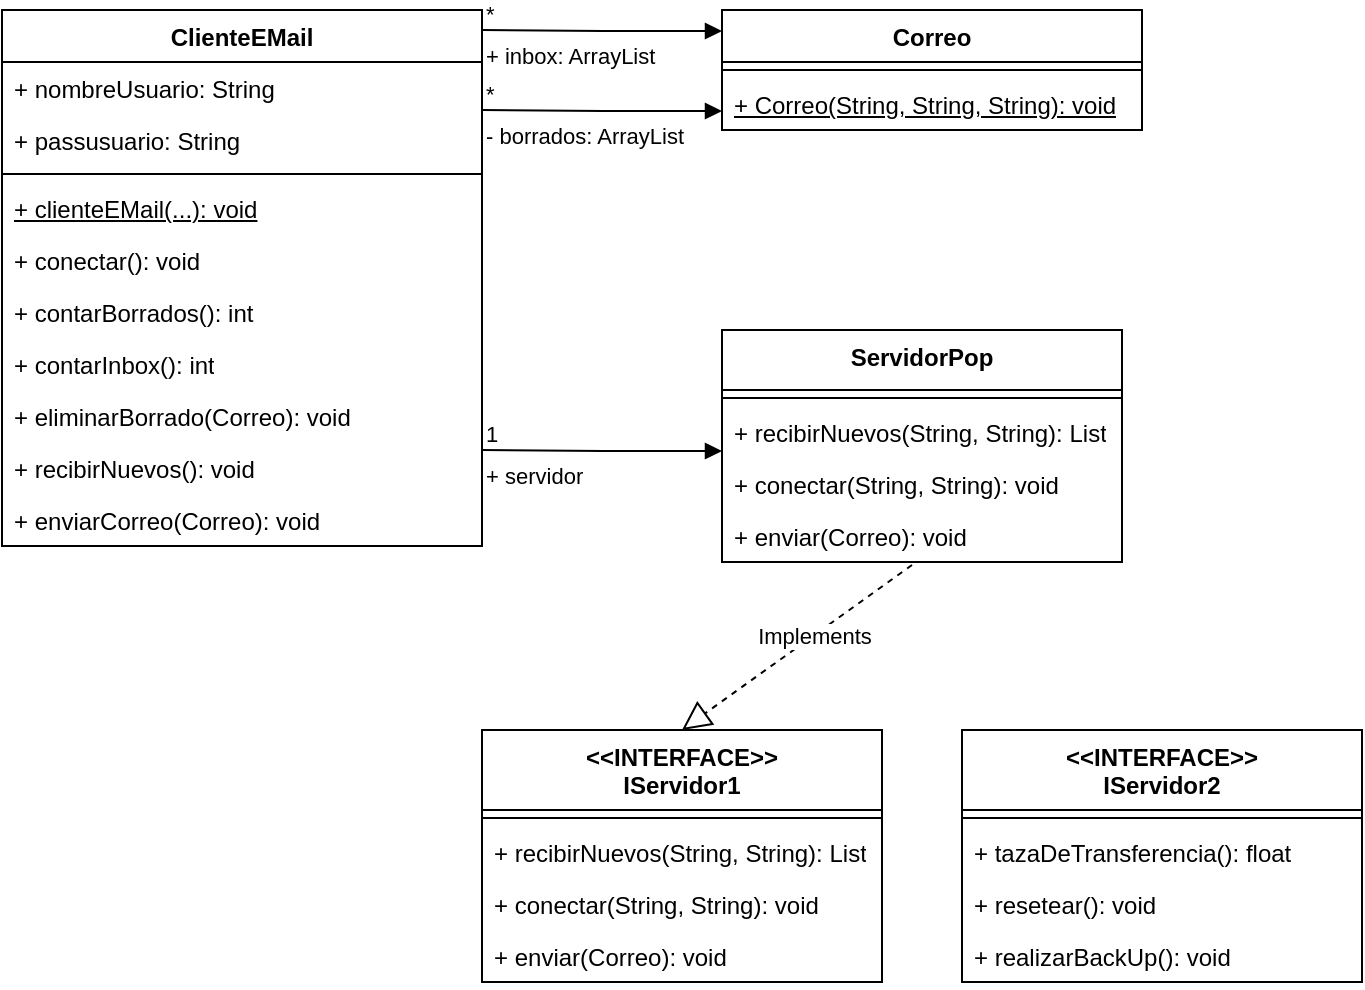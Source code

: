 <mxfile version="28.2.3">
  <diagram name="Página-1" id="mWetaZpddyGDIrYc1dja">
    <mxGraphModel dx="1079" dy="523" grid="1" gridSize="10" guides="1" tooltips="1" connect="1" arrows="1" fold="1" page="1" pageScale="1" pageWidth="827" pageHeight="1169" math="0" shadow="0">
      <root>
        <mxCell id="0" />
        <mxCell id="1" parent="0" />
        <mxCell id="966VsZFO2NSssU7ia61m-1" value="ClienteEMail" style="swimlane;fontStyle=1;align=center;verticalAlign=top;childLayout=stackLayout;horizontal=1;startSize=26;horizontalStack=0;resizeParent=1;resizeParentMax=0;resizeLast=0;collapsible=1;marginBottom=0;whiteSpace=wrap;html=1;" parent="1" vertex="1">
          <mxGeometry y="40" width="240" height="268" as="geometry" />
        </mxCell>
        <mxCell id="966VsZFO2NSssU7ia61m-6" value="+ nombreUsuario: String" style="text;strokeColor=none;fillColor=none;align=left;verticalAlign=top;spacingLeft=4;spacingRight=4;overflow=hidden;rotatable=0;points=[[0,0.5],[1,0.5]];portConstraint=eastwest;whiteSpace=wrap;html=1;" parent="966VsZFO2NSssU7ia61m-1" vertex="1">
          <mxGeometry y="26" width="240" height="26" as="geometry" />
        </mxCell>
        <mxCell id="966VsZFO2NSssU7ia61m-5" value="+ passusuario: String" style="text;strokeColor=none;fillColor=none;align=left;verticalAlign=top;spacingLeft=4;spacingRight=4;overflow=hidden;rotatable=0;points=[[0,0.5],[1,0.5]];portConstraint=eastwest;whiteSpace=wrap;html=1;" parent="966VsZFO2NSssU7ia61m-1" vertex="1">
          <mxGeometry y="52" width="240" height="26" as="geometry" />
        </mxCell>
        <mxCell id="966VsZFO2NSssU7ia61m-3" value="" style="line;strokeWidth=1;fillColor=none;align=left;verticalAlign=middle;spacingTop=-1;spacingLeft=3;spacingRight=3;rotatable=0;labelPosition=right;points=[];portConstraint=eastwest;strokeColor=inherit;" parent="966VsZFO2NSssU7ia61m-1" vertex="1">
          <mxGeometry y="78" width="240" height="8" as="geometry" />
        </mxCell>
        <mxCell id="966VsZFO2NSssU7ia61m-4" value="&lt;u&gt;+ clienteEMail(...): void&lt;/u&gt;" style="text;strokeColor=none;fillColor=none;align=left;verticalAlign=top;spacingLeft=4;spacingRight=4;overflow=hidden;rotatable=0;points=[[0,0.5],[1,0.5]];portConstraint=eastwest;whiteSpace=wrap;html=1;" parent="966VsZFO2NSssU7ia61m-1" vertex="1">
          <mxGeometry y="86" width="240" height="26" as="geometry" />
        </mxCell>
        <mxCell id="966VsZFO2NSssU7ia61m-8" value="+ conectar(): void" style="text;strokeColor=none;fillColor=none;align=left;verticalAlign=top;spacingLeft=4;spacingRight=4;overflow=hidden;rotatable=0;points=[[0,0.5],[1,0.5]];portConstraint=eastwest;whiteSpace=wrap;html=1;" parent="966VsZFO2NSssU7ia61m-1" vertex="1">
          <mxGeometry y="112" width="240" height="26" as="geometry" />
        </mxCell>
        <mxCell id="966VsZFO2NSssU7ia61m-9" value="+ contarBorrados(): int" style="text;strokeColor=none;fillColor=none;align=left;verticalAlign=top;spacingLeft=4;spacingRight=4;overflow=hidden;rotatable=0;points=[[0,0.5],[1,0.5]];portConstraint=eastwest;whiteSpace=wrap;html=1;" parent="966VsZFO2NSssU7ia61m-1" vertex="1">
          <mxGeometry y="138" width="240" height="26" as="geometry" />
        </mxCell>
        <mxCell id="966VsZFO2NSssU7ia61m-10" value="+ contarInbox(): int" style="text;strokeColor=none;fillColor=none;align=left;verticalAlign=top;spacingLeft=4;spacingRight=4;overflow=hidden;rotatable=0;points=[[0,0.5],[1,0.5]];portConstraint=eastwest;whiteSpace=wrap;html=1;" parent="966VsZFO2NSssU7ia61m-1" vertex="1">
          <mxGeometry y="164" width="240" height="26" as="geometry" />
        </mxCell>
        <mxCell id="966VsZFO2NSssU7ia61m-11" value="+ eliminarBorrado(Correo): void" style="text;strokeColor=none;fillColor=none;align=left;verticalAlign=top;spacingLeft=4;spacingRight=4;overflow=hidden;rotatable=0;points=[[0,0.5],[1,0.5]];portConstraint=eastwest;whiteSpace=wrap;html=1;" parent="966VsZFO2NSssU7ia61m-1" vertex="1">
          <mxGeometry y="190" width="240" height="26" as="geometry" />
        </mxCell>
        <mxCell id="966VsZFO2NSssU7ia61m-12" value="+ recibirNuevos(): void" style="text;strokeColor=none;fillColor=none;align=left;verticalAlign=top;spacingLeft=4;spacingRight=4;overflow=hidden;rotatable=0;points=[[0,0.5],[1,0.5]];portConstraint=eastwest;whiteSpace=wrap;html=1;" parent="966VsZFO2NSssU7ia61m-1" vertex="1">
          <mxGeometry y="216" width="240" height="26" as="geometry" />
        </mxCell>
        <mxCell id="966VsZFO2NSssU7ia61m-13" value="+ enviarCorreo(Correo): void" style="text;strokeColor=none;fillColor=none;align=left;verticalAlign=top;spacingLeft=4;spacingRight=4;overflow=hidden;rotatable=0;points=[[0,0.5],[1,0.5]];portConstraint=eastwest;whiteSpace=wrap;html=1;" parent="966VsZFO2NSssU7ia61m-1" vertex="1">
          <mxGeometry y="242" width="240" height="26" as="geometry" />
        </mxCell>
        <mxCell id="966VsZFO2NSssU7ia61m-26" value="Correo" style="swimlane;fontStyle=1;align=center;verticalAlign=top;childLayout=stackLayout;horizontal=1;startSize=26;horizontalStack=0;resizeParent=1;resizeParentMax=0;resizeLast=0;collapsible=1;marginBottom=0;whiteSpace=wrap;html=1;" parent="1" vertex="1">
          <mxGeometry x="360" y="40" width="210" height="60" as="geometry" />
        </mxCell>
        <mxCell id="966VsZFO2NSssU7ia61m-28" value="" style="line;strokeWidth=1;fillColor=none;align=left;verticalAlign=middle;spacingTop=-1;spacingLeft=3;spacingRight=3;rotatable=0;labelPosition=right;points=[];portConstraint=eastwest;strokeColor=inherit;" parent="966VsZFO2NSssU7ia61m-26" vertex="1">
          <mxGeometry y="26" width="210" height="8" as="geometry" />
        </mxCell>
        <mxCell id="966VsZFO2NSssU7ia61m-29" value="&lt;u&gt;+ Correo(String, String, String): void&lt;/u&gt;" style="text;strokeColor=none;fillColor=none;align=left;verticalAlign=top;spacingLeft=4;spacingRight=4;overflow=hidden;rotatable=0;points=[[0,0.5],[1,0.5]];portConstraint=eastwest;whiteSpace=wrap;html=1;" parent="966VsZFO2NSssU7ia61m-26" vertex="1">
          <mxGeometry y="34" width="210" height="26" as="geometry" />
        </mxCell>
        <mxCell id="966VsZFO2NSssU7ia61m-30" value="+ inbox: ArrayList" style="endArrow=block;endFill=1;html=1;edgeStyle=orthogonalEdgeStyle;align=left;verticalAlign=top;rounded=0;" parent="1" edge="1">
          <mxGeometry x="-1" relative="1" as="geometry">
            <mxPoint x="240" y="50.0" as="sourcePoint" />
            <mxPoint x="360" y="50.5" as="targetPoint" />
          </mxGeometry>
        </mxCell>
        <mxCell id="966VsZFO2NSssU7ia61m-31" value="*" style="edgeLabel;resizable=0;html=1;align=left;verticalAlign=bottom;" parent="966VsZFO2NSssU7ia61m-30" connectable="0" vertex="1">
          <mxGeometry x="-1" relative="1" as="geometry" />
        </mxCell>
        <mxCell id="966VsZFO2NSssU7ia61m-32" value="- borrados: ArrayList" style="endArrow=block;endFill=1;html=1;edgeStyle=orthogonalEdgeStyle;align=left;verticalAlign=top;rounded=0;" parent="1" edge="1">
          <mxGeometry x="-1" relative="1" as="geometry">
            <mxPoint x="240" y="90" as="sourcePoint" />
            <mxPoint x="360" y="90.5" as="targetPoint" />
          </mxGeometry>
        </mxCell>
        <mxCell id="966VsZFO2NSssU7ia61m-33" value="*" style="edgeLabel;resizable=0;html=1;align=left;verticalAlign=bottom;" parent="966VsZFO2NSssU7ia61m-32" connectable="0" vertex="1">
          <mxGeometry x="-1" relative="1" as="geometry" />
        </mxCell>
        <mxCell id="966VsZFO2NSssU7ia61m-34" value="&lt;div&gt;&amp;lt;&amp;lt;INTERFACE&amp;gt;&amp;gt;&lt;/div&gt;IServidor2" style="swimlane;fontStyle=1;align=center;verticalAlign=top;childLayout=stackLayout;horizontal=1;startSize=40;horizontalStack=0;resizeParent=1;resizeParentMax=0;resizeLast=0;collapsible=1;marginBottom=0;whiteSpace=wrap;html=1;" parent="1" vertex="1">
          <mxGeometry x="480" y="400" width="200" height="126" as="geometry" />
        </mxCell>
        <mxCell id="966VsZFO2NSssU7ia61m-36" value="" style="line;strokeWidth=1;fillColor=none;align=left;verticalAlign=middle;spacingTop=-1;spacingLeft=3;spacingRight=3;rotatable=0;labelPosition=right;points=[];portConstraint=eastwest;strokeColor=inherit;" parent="966VsZFO2NSssU7ia61m-34" vertex="1">
          <mxGeometry y="40" width="200" height="8" as="geometry" />
        </mxCell>
        <mxCell id="966VsZFO2NSssU7ia61m-40" value="+ tazaDeTransferencia(): float" style="text;strokeColor=none;fillColor=none;align=left;verticalAlign=top;spacingLeft=4;spacingRight=4;overflow=hidden;rotatable=0;points=[[0,0.5],[1,0.5]];portConstraint=eastwest;whiteSpace=wrap;html=1;" parent="966VsZFO2NSssU7ia61m-34" vertex="1">
          <mxGeometry y="48" width="200" height="26" as="geometry" />
        </mxCell>
        <mxCell id="966VsZFO2NSssU7ia61m-41" value="+ resetear(): void" style="text;strokeColor=none;fillColor=none;align=left;verticalAlign=top;spacingLeft=4;spacingRight=4;overflow=hidden;rotatable=0;points=[[0,0.5],[1,0.5]];portConstraint=eastwest;whiteSpace=wrap;html=1;" parent="966VsZFO2NSssU7ia61m-34" vertex="1">
          <mxGeometry y="74" width="200" height="26" as="geometry" />
        </mxCell>
        <mxCell id="966VsZFO2NSssU7ia61m-42" value="+ realizarBackUp(): void" style="text;strokeColor=none;fillColor=none;align=left;verticalAlign=top;spacingLeft=4;spacingRight=4;overflow=hidden;rotatable=0;points=[[0,0.5],[1,0.5]];portConstraint=eastwest;whiteSpace=wrap;html=1;" parent="966VsZFO2NSssU7ia61m-34" vertex="1">
          <mxGeometry y="100" width="200" height="26" as="geometry" />
        </mxCell>
        <mxCell id="966VsZFO2NSssU7ia61m-43" value="&lt;div&gt;&lt;span style=&quot;background-color: transparent; color: light-dark(rgb(0, 0, 0), rgb(255, 255, 255));&quot;&gt;ServidorPop&lt;/span&gt;&lt;/div&gt;" style="swimlane;fontStyle=1;align=center;verticalAlign=top;childLayout=stackLayout;horizontal=1;startSize=30;horizontalStack=0;resizeParent=1;resizeParentMax=0;resizeLast=0;collapsible=1;marginBottom=0;whiteSpace=wrap;html=1;" parent="1" vertex="1">
          <mxGeometry x="360" y="200" width="200" height="116" as="geometry" />
        </mxCell>
        <mxCell id="966VsZFO2NSssU7ia61m-44" value="" style="line;strokeWidth=1;fillColor=none;align=left;verticalAlign=middle;spacingTop=-1;spacingLeft=3;spacingRight=3;rotatable=0;labelPosition=right;points=[];portConstraint=eastwest;strokeColor=inherit;" parent="966VsZFO2NSssU7ia61m-43" vertex="1">
          <mxGeometry y="30" width="200" height="8" as="geometry" />
        </mxCell>
        <mxCell id="966VsZFO2NSssU7ia61m-45" value="+ recibirNuevos(String, String): List" style="text;strokeColor=none;fillColor=none;align=left;verticalAlign=top;spacingLeft=4;spacingRight=4;overflow=hidden;rotatable=0;points=[[0,0.5],[1,0.5]];portConstraint=eastwest;whiteSpace=wrap;html=1;" parent="966VsZFO2NSssU7ia61m-43" vertex="1">
          <mxGeometry y="38" width="200" height="26" as="geometry" />
        </mxCell>
        <mxCell id="966VsZFO2NSssU7ia61m-46" value="+ conectar(String, String): void" style="text;strokeColor=none;fillColor=none;align=left;verticalAlign=top;spacingLeft=4;spacingRight=4;overflow=hidden;rotatable=0;points=[[0,0.5],[1,0.5]];portConstraint=eastwest;whiteSpace=wrap;html=1;" parent="966VsZFO2NSssU7ia61m-43" vertex="1">
          <mxGeometry y="64" width="200" height="26" as="geometry" />
        </mxCell>
        <mxCell id="966VsZFO2NSssU7ia61m-47" value="+ enviar(Correo): void" style="text;strokeColor=none;fillColor=none;align=left;verticalAlign=top;spacingLeft=4;spacingRight=4;overflow=hidden;rotatable=0;points=[[0,0.5],[1,0.5]];portConstraint=eastwest;whiteSpace=wrap;html=1;" parent="966VsZFO2NSssU7ia61m-43" vertex="1">
          <mxGeometry y="90" width="200" height="26" as="geometry" />
        </mxCell>
        <mxCell id="966VsZFO2NSssU7ia61m-52" value="" style="endArrow=block;dashed=1;endFill=0;endSize=12;html=1;rounded=0;exitX=0.475;exitY=1.058;exitDx=0;exitDy=0;exitPerimeter=0;entryX=0.5;entryY=0;entryDx=0;entryDy=0;" parent="1" source="966VsZFO2NSssU7ia61m-47" target="ZIcM2_70RttKwK5Gnfpt-1" edge="1">
          <mxGeometry width="160" relative="1" as="geometry">
            <mxPoint x="460.4" y="395.222" as="sourcePoint" />
            <mxPoint x="260" y="392.89" as="targetPoint" />
          </mxGeometry>
        </mxCell>
        <mxCell id="966VsZFO2NSssU7ia61m-55" value="Implements" style="edgeLabel;html=1;align=center;verticalAlign=middle;resizable=0;points=[];" parent="966VsZFO2NSssU7ia61m-52" vertex="1" connectable="0">
          <mxGeometry x="-0.144" relative="1" as="geometry">
            <mxPoint as="offset" />
          </mxGeometry>
        </mxCell>
        <mxCell id="966VsZFO2NSssU7ia61m-53" value="+ servidor" style="endArrow=block;endFill=1;html=1;edgeStyle=orthogonalEdgeStyle;align=left;verticalAlign=top;rounded=0;" parent="1" edge="1">
          <mxGeometry x="-1" relative="1" as="geometry">
            <mxPoint x="240" y="260" as="sourcePoint" />
            <mxPoint x="360" y="260.5" as="targetPoint" />
          </mxGeometry>
        </mxCell>
        <mxCell id="966VsZFO2NSssU7ia61m-54" value="1" style="edgeLabel;resizable=0;html=1;align=left;verticalAlign=bottom;" parent="966VsZFO2NSssU7ia61m-53" connectable="0" vertex="1">
          <mxGeometry x="-1" relative="1" as="geometry" />
        </mxCell>
        <mxCell id="ZIcM2_70RttKwK5Gnfpt-1" value="&lt;div&gt;&amp;lt;&amp;lt;INTERFACE&amp;gt;&amp;gt;&lt;/div&gt;IServidor1" style="swimlane;fontStyle=1;align=center;verticalAlign=top;childLayout=stackLayout;horizontal=1;startSize=40;horizontalStack=0;resizeParent=1;resizeParentMax=0;resizeLast=0;collapsible=1;marginBottom=0;whiteSpace=wrap;html=1;" vertex="1" parent="1">
          <mxGeometry x="240" y="400" width="200" height="126" as="geometry" />
        </mxCell>
        <mxCell id="ZIcM2_70RttKwK5Gnfpt-2" value="" style="line;strokeWidth=1;fillColor=none;align=left;verticalAlign=middle;spacingTop=-1;spacingLeft=3;spacingRight=3;rotatable=0;labelPosition=right;points=[];portConstraint=eastwest;strokeColor=inherit;" vertex="1" parent="ZIcM2_70RttKwK5Gnfpt-1">
          <mxGeometry y="40" width="200" height="8" as="geometry" />
        </mxCell>
        <mxCell id="ZIcM2_70RttKwK5Gnfpt-3" value="+ recibirNuevos(String, String): List" style="text;strokeColor=none;fillColor=none;align=left;verticalAlign=top;spacingLeft=4;spacingRight=4;overflow=hidden;rotatable=0;points=[[0,0.5],[1,0.5]];portConstraint=eastwest;whiteSpace=wrap;html=1;" vertex="1" parent="ZIcM2_70RttKwK5Gnfpt-1">
          <mxGeometry y="48" width="200" height="26" as="geometry" />
        </mxCell>
        <mxCell id="ZIcM2_70RttKwK5Gnfpt-4" value="+ conectar(String, String): void" style="text;strokeColor=none;fillColor=none;align=left;verticalAlign=top;spacingLeft=4;spacingRight=4;overflow=hidden;rotatable=0;points=[[0,0.5],[1,0.5]];portConstraint=eastwest;whiteSpace=wrap;html=1;" vertex="1" parent="ZIcM2_70RttKwK5Gnfpt-1">
          <mxGeometry y="74" width="200" height="26" as="geometry" />
        </mxCell>
        <mxCell id="ZIcM2_70RttKwK5Gnfpt-5" value="+ enviar(Correo): void" style="text;strokeColor=none;fillColor=none;align=left;verticalAlign=top;spacingLeft=4;spacingRight=4;overflow=hidden;rotatable=0;points=[[0,0.5],[1,0.5]];portConstraint=eastwest;whiteSpace=wrap;html=1;" vertex="1" parent="ZIcM2_70RttKwK5Gnfpt-1">
          <mxGeometry y="100" width="200" height="26" as="geometry" />
        </mxCell>
      </root>
    </mxGraphModel>
  </diagram>
</mxfile>
